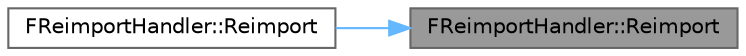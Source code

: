digraph "FReimportHandler::Reimport"
{
 // INTERACTIVE_SVG=YES
 // LATEX_PDF_SIZE
  bgcolor="transparent";
  edge [fontname=Helvetica,fontsize=10,labelfontname=Helvetica,labelfontsize=10];
  node [fontname=Helvetica,fontsize=10,shape=box,height=0.2,width=0.4];
  rankdir="RL";
  Node1 [id="Node000001",label="FReimportHandler::Reimport",height=0.2,width=0.4,color="gray40", fillcolor="grey60", style="filled", fontcolor="black",tooltip="Attempt to reimport the specified object from its source."];
  Node1 -> Node2 [id="edge1_Node000001_Node000002",dir="back",color="steelblue1",style="solid",tooltip=" "];
  Node2 [id="Node000002",label="FReimportHandler::Reimport",height=0.2,width=0.4,color="grey40", fillcolor="white", style="filled",URL="$db/dfc/classFReimportHandler.html#a1d1d5f5599723826845a6bf81e056761",tooltip="Attempt to reimport the specified object from its source."];
}
